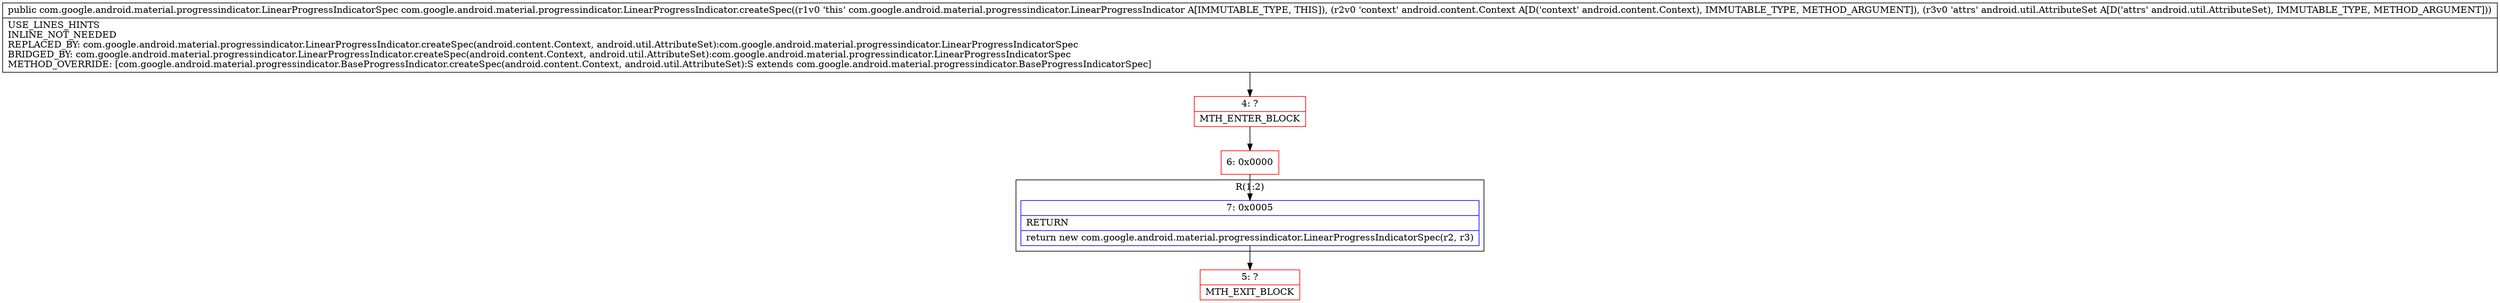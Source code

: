 digraph "CFG forcom.google.android.material.progressindicator.LinearProgressIndicator.createSpec(Landroid\/content\/Context;Landroid\/util\/AttributeSet;)Lcom\/google\/android\/material\/progressindicator\/LinearProgressIndicatorSpec;" {
subgraph cluster_Region_1408686646 {
label = "R(1:2)";
node [shape=record,color=blue];
Node_7 [shape=record,label="{7\:\ 0x0005|RETURN\l|return new com.google.android.material.progressindicator.LinearProgressIndicatorSpec(r2, r3)\l}"];
}
Node_4 [shape=record,color=red,label="{4\:\ ?|MTH_ENTER_BLOCK\l}"];
Node_6 [shape=record,color=red,label="{6\:\ 0x0000}"];
Node_5 [shape=record,color=red,label="{5\:\ ?|MTH_EXIT_BLOCK\l}"];
MethodNode[shape=record,label="{public com.google.android.material.progressindicator.LinearProgressIndicatorSpec com.google.android.material.progressindicator.LinearProgressIndicator.createSpec((r1v0 'this' com.google.android.material.progressindicator.LinearProgressIndicator A[IMMUTABLE_TYPE, THIS]), (r2v0 'context' android.content.Context A[D('context' android.content.Context), IMMUTABLE_TYPE, METHOD_ARGUMENT]), (r3v0 'attrs' android.util.AttributeSet A[D('attrs' android.util.AttributeSet), IMMUTABLE_TYPE, METHOD_ARGUMENT]))  | USE_LINES_HINTS\lINLINE_NOT_NEEDED\lREPLACED_BY: com.google.android.material.progressindicator.LinearProgressIndicator.createSpec(android.content.Context, android.util.AttributeSet):com.google.android.material.progressindicator.LinearProgressIndicatorSpec\lBRIDGED_BY: com.google.android.material.progressindicator.LinearProgressIndicator.createSpec(android.content.Context, android.util.AttributeSet):com.google.android.material.progressindicator.LinearProgressIndicatorSpec\lMETHOD_OVERRIDE: [com.google.android.material.progressindicator.BaseProgressIndicator.createSpec(android.content.Context, android.util.AttributeSet):S extends com.google.android.material.progressindicator.BaseProgressIndicatorSpec]\l}"];
MethodNode -> Node_4;Node_7 -> Node_5;
Node_4 -> Node_6;
Node_6 -> Node_7;
}

